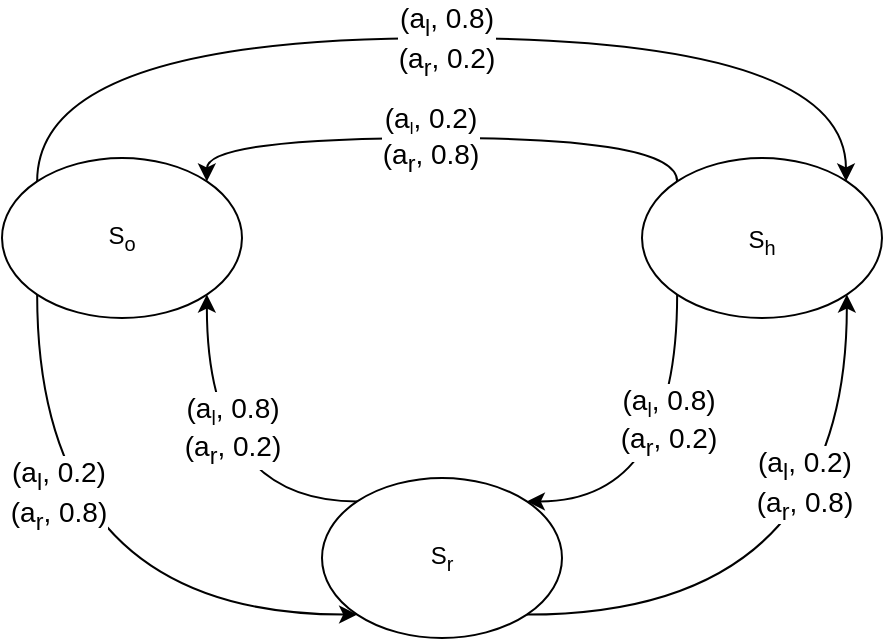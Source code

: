 <mxfile version="21.6.1" type="device">
  <diagram name="Page-1" id="1EUVDuzVNK6woF9PAJWl">
    <mxGraphModel dx="819" dy="478" grid="1" gridSize="10" guides="1" tooltips="1" connect="1" arrows="1" fold="1" page="1" pageScale="1" pageWidth="850" pageHeight="1100" math="0" shadow="0">
      <root>
        <mxCell id="0" />
        <mxCell id="1" parent="0" />
        <mxCell id="Tx3M7TzgBZnjMlaplSsi-4" style="edgeStyle=orthogonalEdgeStyle;rounded=0;orthogonalLoop=1;jettySize=auto;html=1;curved=1;exitX=0;exitY=0;exitDx=0;exitDy=0;entryX=1;entryY=0;entryDx=0;entryDy=0;" edge="1" parent="1" source="Tx3M7TzgBZnjMlaplSsi-1" target="Tx3M7TzgBZnjMlaplSsi-3">
          <mxGeometry relative="1" as="geometry">
            <Array as="points">
              <mxPoint x="178" y="100" />
              <mxPoint x="582" y="100" />
              <mxPoint x="582" y="172" />
            </Array>
          </mxGeometry>
        </mxCell>
        <mxCell id="Tx3M7TzgBZnjMlaplSsi-8" value="&lt;font style=&quot;font-size: 14px;&quot;&gt;&lt;span style=&quot;&quot;&gt;(a&lt;/span&gt;&lt;sub style=&quot;&quot;&gt;l&lt;/sub&gt;&lt;span style=&quot;&quot;&gt;, 0.8)&lt;br&gt;&lt;/span&gt;&lt;font style=&quot;border-color: var(--border-color); font-size: 14px;&quot;&gt;(a&lt;/font&gt;&lt;font style=&quot;border-color: var(--border-color); font-size: 14px;&quot;&gt;&lt;sub style=&quot;border-color: var(--border-color);&quot;&gt;r&lt;/sub&gt;&lt;/font&gt;&lt;font style=&quot;border-color: var(--border-color); font-size: 14px;&quot;&gt;, 0.2&lt;/font&gt;&lt;span style=&quot;border-color: var(--border-color);&quot;&gt;)&lt;/span&gt;&lt;span style=&quot;font-size: 11.667px;&quot;&gt;&lt;br&gt;&lt;/span&gt;&lt;/font&gt;" style="edgeLabel;html=1;align=center;verticalAlign=middle;resizable=0;points=[];" vertex="1" connectable="0" parent="Tx3M7TzgBZnjMlaplSsi-4">
          <mxGeometry x="0.005" y="-1" relative="1" as="geometry">
            <mxPoint as="offset" />
          </mxGeometry>
        </mxCell>
        <mxCell id="Tx3M7TzgBZnjMlaplSsi-5" style="edgeStyle=orthogonalEdgeStyle;curved=1;rounded=0;orthogonalLoop=1;jettySize=auto;html=1;entryX=0;entryY=1;entryDx=0;entryDy=0;exitX=0;exitY=1;exitDx=0;exitDy=0;" edge="1" parent="1" source="Tx3M7TzgBZnjMlaplSsi-1" target="Tx3M7TzgBZnjMlaplSsi-2">
          <mxGeometry relative="1" as="geometry">
            <Array as="points">
              <mxPoint x="178" y="388" />
            </Array>
          </mxGeometry>
        </mxCell>
        <mxCell id="Tx3M7TzgBZnjMlaplSsi-9" value="&lt;font style=&quot;font-size: 14px;&quot;&gt;(a&lt;sub style=&quot;border-color: var(--border-color);&quot;&gt;l&lt;/sub&gt;&lt;span style=&quot;border-color: var(--border-color);&quot;&gt;, 0.2)&lt;br&gt;(a&lt;sub style=&quot;border-color: var(--border-color);&quot;&gt;r&lt;/sub&gt;, 0.8)&lt;br&gt;&lt;/span&gt;&lt;/font&gt;" style="edgeLabel;html=1;align=center;verticalAlign=middle;resizable=0;points=[];" vertex="1" connectable="0" parent="Tx3M7TzgBZnjMlaplSsi-5">
          <mxGeometry x="-0.382" y="10" relative="1" as="geometry">
            <mxPoint as="offset" />
          </mxGeometry>
        </mxCell>
        <mxCell id="Tx3M7TzgBZnjMlaplSsi-6" style="edgeStyle=orthogonalEdgeStyle;curved=1;rounded=0;orthogonalLoop=1;jettySize=auto;html=1;exitX=0;exitY=0;exitDx=0;exitDy=0;entryX=1;entryY=0;entryDx=0;entryDy=0;" edge="1" parent="1" source="Tx3M7TzgBZnjMlaplSsi-3" target="Tx3M7TzgBZnjMlaplSsi-1">
          <mxGeometry relative="1" as="geometry">
            <mxPoint x="380" y="210" as="targetPoint" />
            <Array as="points">
              <mxPoint x="498" y="150" />
              <mxPoint x="262" y="150" />
            </Array>
          </mxGeometry>
        </mxCell>
        <mxCell id="Tx3M7TzgBZnjMlaplSsi-12" value="&lt;font style=&quot;font-size: 14px;&quot;&gt;(a&lt;/font&gt;&lt;font size=&quot;1&quot; style=&quot;&quot;&gt;&lt;sub&gt;l&lt;/sub&gt;&lt;/font&gt;&lt;font style=&quot;&quot;&gt;&lt;span style=&quot;font-size: 14px; border-color: var(--border-color);&quot;&gt;, 0.2&lt;/span&gt;&lt;/font&gt;&lt;span style=&quot;border-color: var(--border-color); font-size: 14px;&quot;&gt;)&lt;br&gt;(a&lt;sub style=&quot;border-color: var(--border-color);&quot;&gt;r&lt;/sub&gt;, 0.8)&lt;br&gt;&lt;/span&gt;" style="edgeLabel;html=1;align=center;verticalAlign=middle;resizable=0;points=[];" vertex="1" connectable="0" parent="Tx3M7TzgBZnjMlaplSsi-6">
          <mxGeometry x="0.043" relative="1" as="geometry">
            <mxPoint as="offset" />
          </mxGeometry>
        </mxCell>
        <mxCell id="Tx3M7TzgBZnjMlaplSsi-1" value="S&lt;sub&gt;o&lt;/sub&gt;" style="ellipse;whiteSpace=wrap;html=1;" vertex="1" parent="1">
          <mxGeometry x="160" y="160" width="120" height="80" as="geometry" />
        </mxCell>
        <mxCell id="Tx3M7TzgBZnjMlaplSsi-16" style="edgeStyle=orthogonalEdgeStyle;curved=1;rounded=0;orthogonalLoop=1;jettySize=auto;html=1;exitX=1;exitY=1;exitDx=0;exitDy=0;entryX=1;entryY=1;entryDx=0;entryDy=0;" edge="1" parent="1" source="Tx3M7TzgBZnjMlaplSsi-2" target="Tx3M7TzgBZnjMlaplSsi-3">
          <mxGeometry relative="1" as="geometry" />
        </mxCell>
        <mxCell id="Tx3M7TzgBZnjMlaplSsi-18" value="&lt;font style=&quot;font-size: 14px;&quot;&gt;(a&lt;sub&gt;l&lt;/sub&gt;&lt;span style=&quot;border-color: var(--border-color);&quot;&gt;, 0.2)&lt;br&gt;(a&lt;sub style=&quot;border-color: var(--border-color);&quot;&gt;r&lt;/sub&gt;, 0.8)&lt;br&gt;&lt;/span&gt;&lt;/font&gt;" style="edgeLabel;html=1;align=center;verticalAlign=middle;resizable=0;points=[];" vertex="1" connectable="0" parent="Tx3M7TzgBZnjMlaplSsi-16">
          <mxGeometry x="0.413" y="22" relative="1" as="geometry">
            <mxPoint as="offset" />
          </mxGeometry>
        </mxCell>
        <mxCell id="Tx3M7TzgBZnjMlaplSsi-19" style="edgeStyle=orthogonalEdgeStyle;curved=1;rounded=0;orthogonalLoop=1;jettySize=auto;html=1;entryX=1;entryY=1;entryDx=0;entryDy=0;exitX=0;exitY=0;exitDx=0;exitDy=0;" edge="1" parent="1" source="Tx3M7TzgBZnjMlaplSsi-2" target="Tx3M7TzgBZnjMlaplSsi-1">
          <mxGeometry relative="1" as="geometry" />
        </mxCell>
        <mxCell id="Tx3M7TzgBZnjMlaplSsi-21" value="&lt;font style=&quot;font-size: 14px;&quot;&gt;(a&lt;/font&gt;&lt;font style=&quot;font-size: 11.667px;&quot;&gt;&lt;sub&gt;l&lt;/sub&gt;&lt;/font&gt;&lt;span style=&quot;border-color: var(--border-color); font-size: 14px;&quot;&gt;&lt;font style=&quot;font-size: 14px;&quot;&gt;, 0.8)&lt;br&gt;(a&lt;sub style=&quot;border-color: var(--border-color);&quot;&gt;r&lt;/sub&gt;, 0.2)&lt;/font&gt;&lt;br&gt;&lt;/span&gt;" style="edgeLabel;html=1;align=center;verticalAlign=middle;resizable=0;points=[];" vertex="1" connectable="0" parent="Tx3M7TzgBZnjMlaplSsi-19">
          <mxGeometry x="0.245" y="-12" relative="1" as="geometry">
            <mxPoint as="offset" />
          </mxGeometry>
        </mxCell>
        <mxCell id="Tx3M7TzgBZnjMlaplSsi-2" value="S&lt;sub&gt;r&lt;/sub&gt;" style="ellipse;whiteSpace=wrap;html=1;" vertex="1" parent="1">
          <mxGeometry x="320" y="320" width="120" height="80" as="geometry" />
        </mxCell>
        <mxCell id="Tx3M7TzgBZnjMlaplSsi-20" style="edgeStyle=orthogonalEdgeStyle;curved=1;rounded=0;orthogonalLoop=1;jettySize=auto;html=1;entryX=1;entryY=0;entryDx=0;entryDy=0;exitX=0;exitY=1;exitDx=0;exitDy=0;" edge="1" parent="1" source="Tx3M7TzgBZnjMlaplSsi-3" target="Tx3M7TzgBZnjMlaplSsi-2">
          <mxGeometry relative="1" as="geometry">
            <Array as="points">
              <mxPoint x="498" y="332" />
            </Array>
          </mxGeometry>
        </mxCell>
        <mxCell id="Tx3M7TzgBZnjMlaplSsi-22" value="&lt;font style=&quot;font-size: 14px;&quot;&gt;(a&lt;/font&gt;&lt;font style=&quot;font-size: 11.667px;&quot;&gt;&lt;sub&gt;l&lt;/sub&gt;&lt;/font&gt;&lt;span style=&quot;border-color: var(--border-color); font-size: 14px;&quot;&gt;&lt;font style=&quot;font-size: 14px;&quot;&gt;, 0.8)&lt;br&gt;(a&lt;sub style=&quot;border-color: var(--border-color);&quot;&gt;r&lt;/sub&gt;, 0.2)&lt;/font&gt;&lt;br&gt;&lt;/span&gt;" style="edgeLabel;html=1;align=center;verticalAlign=middle;resizable=0;points=[];" vertex="1" connectable="0" parent="Tx3M7TzgBZnjMlaplSsi-20">
          <mxGeometry x="-0.287" y="-5" relative="1" as="geometry">
            <mxPoint as="offset" />
          </mxGeometry>
        </mxCell>
        <mxCell id="Tx3M7TzgBZnjMlaplSsi-3" value="&lt;sub&gt;&lt;span style=&quot;font-size: 12px;&quot;&gt;S&lt;sub&gt;h&lt;/sub&gt;&lt;/span&gt;&lt;/sub&gt;" style="ellipse;whiteSpace=wrap;html=1;" vertex="1" parent="1">
          <mxGeometry x="480" y="160" width="120" height="80" as="geometry" />
        </mxCell>
      </root>
    </mxGraphModel>
  </diagram>
</mxfile>
